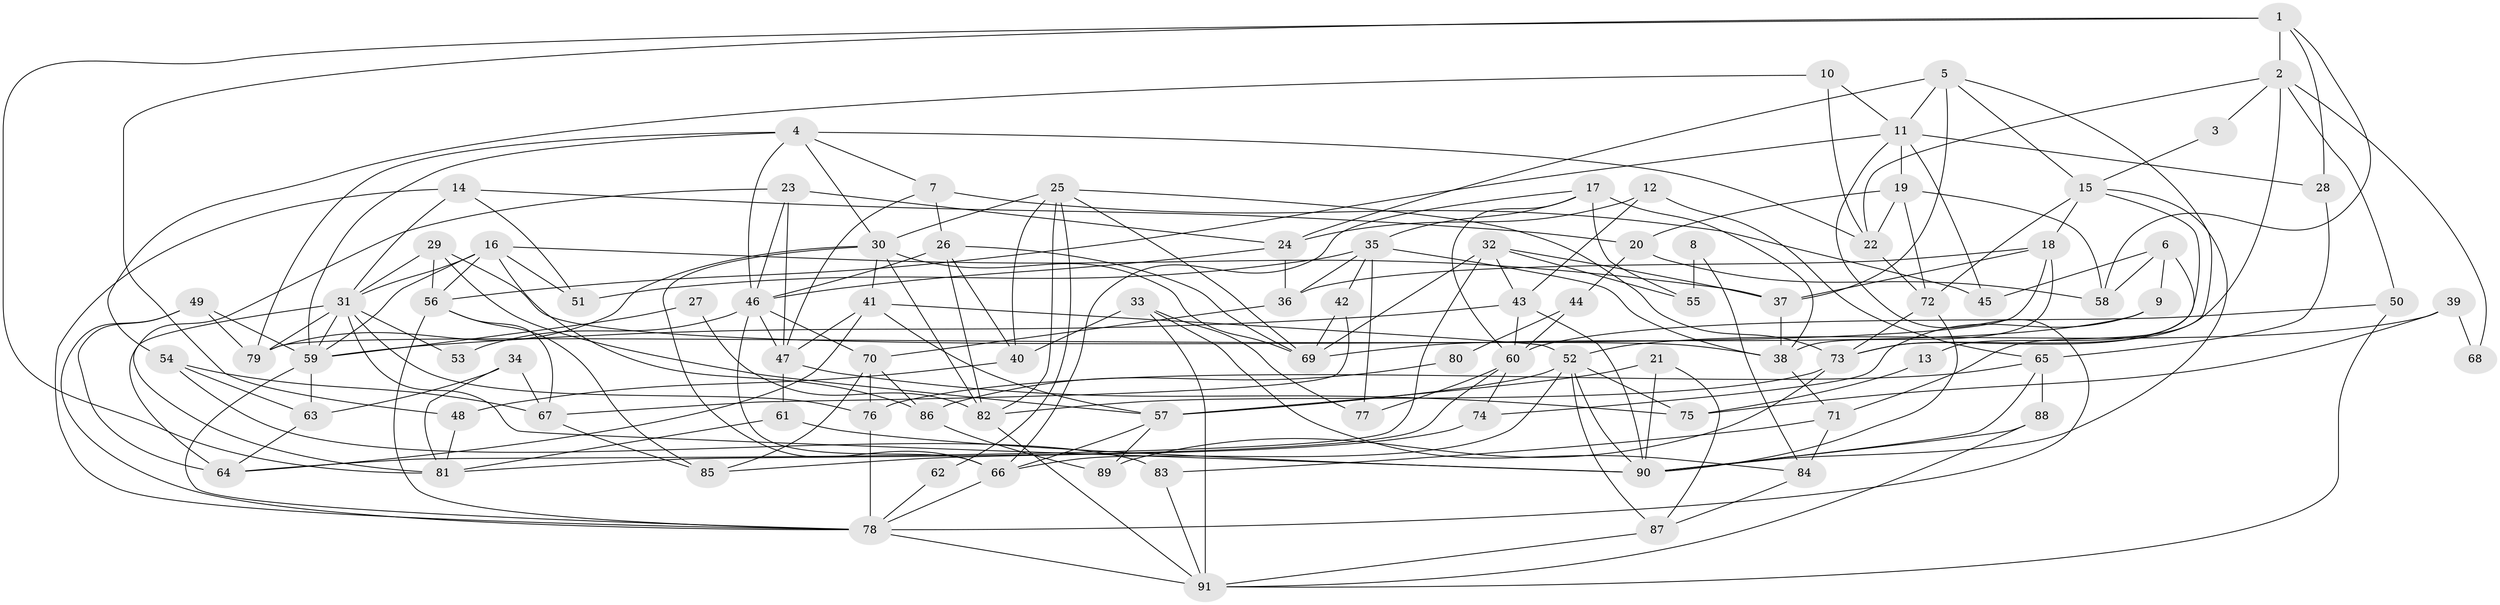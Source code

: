 // original degree distribution, {5: 0.17829457364341086, 3: 0.2868217054263566, 4: 0.27906976744186046, 6: 0.06201550387596899, 2: 0.12403100775193798, 7: 0.06201550387596899, 10: 0.007751937984496124}
// Generated by graph-tools (version 1.1) at 2025/37/03/04/25 23:37:11]
// undirected, 91 vertices, 207 edges
graph export_dot {
  node [color=gray90,style=filled];
  1;
  2;
  3;
  4;
  5;
  6;
  7;
  8;
  9;
  10;
  11;
  12;
  13;
  14;
  15;
  16;
  17;
  18;
  19;
  20;
  21;
  22;
  23;
  24;
  25;
  26;
  27;
  28;
  29;
  30;
  31;
  32;
  33;
  34;
  35;
  36;
  37;
  38;
  39;
  40;
  41;
  42;
  43;
  44;
  45;
  46;
  47;
  48;
  49;
  50;
  51;
  52;
  53;
  54;
  55;
  56;
  57;
  58;
  59;
  60;
  61;
  62;
  63;
  64;
  65;
  66;
  67;
  68;
  69;
  70;
  71;
  72;
  73;
  74;
  75;
  76;
  77;
  78;
  79;
  80;
  81;
  82;
  83;
  84;
  85;
  86;
  87;
  88;
  89;
  90;
  91;
  1 -- 2 [weight=1.0];
  1 -- 28 [weight=1.0];
  1 -- 48 [weight=1.0];
  1 -- 58 [weight=1.0];
  1 -- 81 [weight=1.0];
  2 -- 3 [weight=1.0];
  2 -- 22 [weight=1.0];
  2 -- 50 [weight=1.0];
  2 -- 68 [weight=1.0];
  2 -- 73 [weight=1.0];
  3 -- 15 [weight=1.0];
  4 -- 7 [weight=1.0];
  4 -- 22 [weight=1.0];
  4 -- 30 [weight=1.0];
  4 -- 46 [weight=1.0];
  4 -- 59 [weight=1.0];
  4 -- 79 [weight=1.0];
  5 -- 11 [weight=1.0];
  5 -- 15 [weight=1.0];
  5 -- 24 [weight=1.0];
  5 -- 37 [weight=1.0];
  5 -- 71 [weight=1.0];
  6 -- 9 [weight=1.0];
  6 -- 13 [weight=1.0];
  6 -- 45 [weight=1.0];
  6 -- 58 [weight=2.0];
  7 -- 26 [weight=1.0];
  7 -- 45 [weight=1.0];
  7 -- 47 [weight=1.0];
  8 -- 55 [weight=1.0];
  8 -- 84 [weight=1.0];
  9 -- 69 [weight=1.0];
  9 -- 74 [weight=1.0];
  10 -- 11 [weight=1.0];
  10 -- 22 [weight=1.0];
  10 -- 54 [weight=1.0];
  11 -- 19 [weight=1.0];
  11 -- 28 [weight=1.0];
  11 -- 45 [weight=1.0];
  11 -- 56 [weight=1.0];
  11 -- 78 [weight=1.0];
  12 -- 24 [weight=1.0];
  12 -- 43 [weight=1.0];
  12 -- 65 [weight=1.0];
  13 -- 75 [weight=1.0];
  14 -- 20 [weight=1.0];
  14 -- 31 [weight=1.0];
  14 -- 51 [weight=1.0];
  14 -- 78 [weight=1.0];
  15 -- 18 [weight=1.0];
  15 -- 72 [weight=1.0];
  15 -- 73 [weight=1.0];
  15 -- 90 [weight=1.0];
  16 -- 31 [weight=1.0];
  16 -- 37 [weight=1.0];
  16 -- 51 [weight=1.0];
  16 -- 56 [weight=1.0];
  16 -- 59 [weight=1.0];
  16 -- 86 [weight=1.0];
  17 -- 35 [weight=1.0];
  17 -- 38 [weight=1.0];
  17 -- 55 [weight=1.0];
  17 -- 60 [weight=1.0];
  17 -- 66 [weight=1.0];
  18 -- 36 [weight=1.0];
  18 -- 37 [weight=1.0];
  18 -- 38 [weight=1.0];
  18 -- 79 [weight=1.0];
  19 -- 20 [weight=1.0];
  19 -- 22 [weight=1.0];
  19 -- 58 [weight=1.0];
  19 -- 72 [weight=1.0];
  20 -- 44 [weight=1.0];
  20 -- 58 [weight=1.0];
  21 -- 57 [weight=1.0];
  21 -- 87 [weight=1.0];
  21 -- 90 [weight=1.0];
  22 -- 72 [weight=1.0];
  23 -- 24 [weight=1.0];
  23 -- 46 [weight=1.0];
  23 -- 47 [weight=1.0];
  23 -- 81 [weight=1.0];
  24 -- 36 [weight=1.0];
  24 -- 46 [weight=1.0];
  25 -- 30 [weight=1.0];
  25 -- 40 [weight=1.0];
  25 -- 62 [weight=1.0];
  25 -- 69 [weight=1.0];
  25 -- 73 [weight=1.0];
  25 -- 82 [weight=1.0];
  26 -- 40 [weight=1.0];
  26 -- 46 [weight=1.0];
  26 -- 69 [weight=1.0];
  26 -- 82 [weight=1.0];
  27 -- 59 [weight=2.0];
  27 -- 82 [weight=1.0];
  28 -- 65 [weight=1.0];
  29 -- 31 [weight=1.0];
  29 -- 38 [weight=1.0];
  29 -- 56 [weight=1.0];
  29 -- 57 [weight=1.0];
  30 -- 41 [weight=1.0];
  30 -- 66 [weight=1.0];
  30 -- 69 [weight=1.0];
  30 -- 79 [weight=1.0];
  30 -- 82 [weight=2.0];
  31 -- 53 [weight=1.0];
  31 -- 59 [weight=1.0];
  31 -- 64 [weight=2.0];
  31 -- 76 [weight=1.0];
  31 -- 79 [weight=1.0];
  31 -- 90 [weight=1.0];
  32 -- 37 [weight=1.0];
  32 -- 43 [weight=1.0];
  32 -- 55 [weight=1.0];
  32 -- 64 [weight=1.0];
  32 -- 69 [weight=1.0];
  33 -- 40 [weight=1.0];
  33 -- 77 [weight=1.0];
  33 -- 84 [weight=1.0];
  33 -- 91 [weight=1.0];
  34 -- 63 [weight=1.0];
  34 -- 67 [weight=1.0];
  34 -- 81 [weight=1.0];
  35 -- 36 [weight=1.0];
  35 -- 38 [weight=1.0];
  35 -- 42 [weight=1.0];
  35 -- 51 [weight=1.0];
  35 -- 77 [weight=1.0];
  36 -- 70 [weight=1.0];
  37 -- 38 [weight=1.0];
  38 -- 71 [weight=1.0];
  39 -- 52 [weight=1.0];
  39 -- 68 [weight=1.0];
  39 -- 75 [weight=1.0];
  40 -- 48 [weight=1.0];
  41 -- 47 [weight=1.0];
  41 -- 52 [weight=1.0];
  41 -- 57 [weight=1.0];
  41 -- 64 [weight=1.0];
  42 -- 67 [weight=1.0];
  42 -- 69 [weight=1.0];
  43 -- 59 [weight=1.0];
  43 -- 60 [weight=1.0];
  43 -- 90 [weight=1.0];
  44 -- 60 [weight=1.0];
  44 -- 80 [weight=1.0];
  46 -- 47 [weight=1.0];
  46 -- 53 [weight=1.0];
  46 -- 66 [weight=1.0];
  46 -- 70 [weight=1.0];
  47 -- 61 [weight=1.0];
  47 -- 75 [weight=2.0];
  48 -- 81 [weight=1.0];
  49 -- 59 [weight=2.0];
  49 -- 64 [weight=1.0];
  49 -- 78 [weight=1.0];
  49 -- 79 [weight=1.0];
  50 -- 60 [weight=1.0];
  50 -- 91 [weight=1.0];
  52 -- 57 [weight=1.0];
  52 -- 66 [weight=1.0];
  52 -- 75 [weight=1.0];
  52 -- 87 [weight=1.0];
  52 -- 90 [weight=1.0];
  54 -- 63 [weight=1.0];
  54 -- 67 [weight=1.0];
  54 -- 83 [weight=2.0];
  56 -- 67 [weight=1.0];
  56 -- 78 [weight=1.0];
  56 -- 85 [weight=1.0];
  57 -- 66 [weight=1.0];
  57 -- 89 [weight=1.0];
  59 -- 63 [weight=2.0];
  59 -- 78 [weight=1.0];
  60 -- 74 [weight=1.0];
  60 -- 77 [weight=1.0];
  60 -- 81 [weight=1.0];
  61 -- 81 [weight=1.0];
  61 -- 90 [weight=1.0];
  62 -- 78 [weight=1.0];
  63 -- 64 [weight=1.0];
  65 -- 76 [weight=1.0];
  65 -- 88 [weight=1.0];
  65 -- 90 [weight=1.0];
  66 -- 78 [weight=1.0];
  67 -- 85 [weight=1.0];
  70 -- 76 [weight=1.0];
  70 -- 85 [weight=1.0];
  70 -- 86 [weight=1.0];
  71 -- 83 [weight=1.0];
  71 -- 84 [weight=1.0];
  72 -- 73 [weight=1.0];
  72 -- 90 [weight=1.0];
  73 -- 82 [weight=1.0];
  73 -- 89 [weight=1.0];
  74 -- 85 [weight=1.0];
  76 -- 78 [weight=1.0];
  78 -- 91 [weight=1.0];
  80 -- 86 [weight=1.0];
  82 -- 91 [weight=1.0];
  83 -- 91 [weight=1.0];
  84 -- 87 [weight=1.0];
  86 -- 89 [weight=1.0];
  87 -- 91 [weight=1.0];
  88 -- 90 [weight=1.0];
  88 -- 91 [weight=1.0];
}
